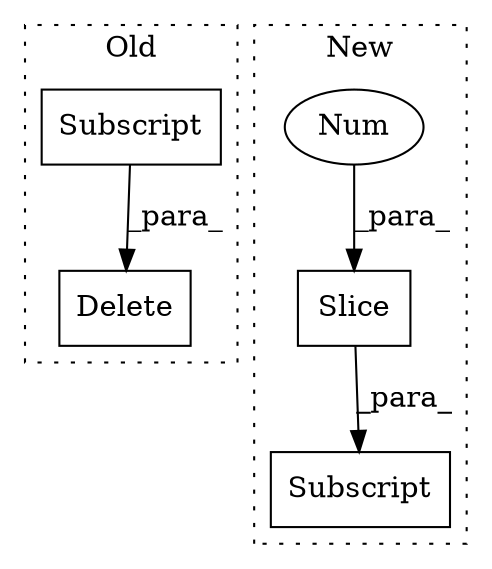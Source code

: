 digraph G {
subgraph cluster0 {
1 [label="Delete" a="101" s="3690" l="29" shape="box"];
4 [label="Subscript" a="63" s="3694,0" l="25,0" shape="box"];
label = "Old";
style="dotted";
}
subgraph cluster1 {
2 [label="Slice" a="80" s="3606" l="3" shape="box"];
3 [label="Num" a="76" s="3607" l="2" shape="ellipse"];
5 [label="Subscript" a="63" s="3599,0" l="11,0" shape="box"];
label = "New";
style="dotted";
}
2 -> 5 [label="_para_"];
3 -> 2 [label="_para_"];
4 -> 1 [label="_para_"];
}